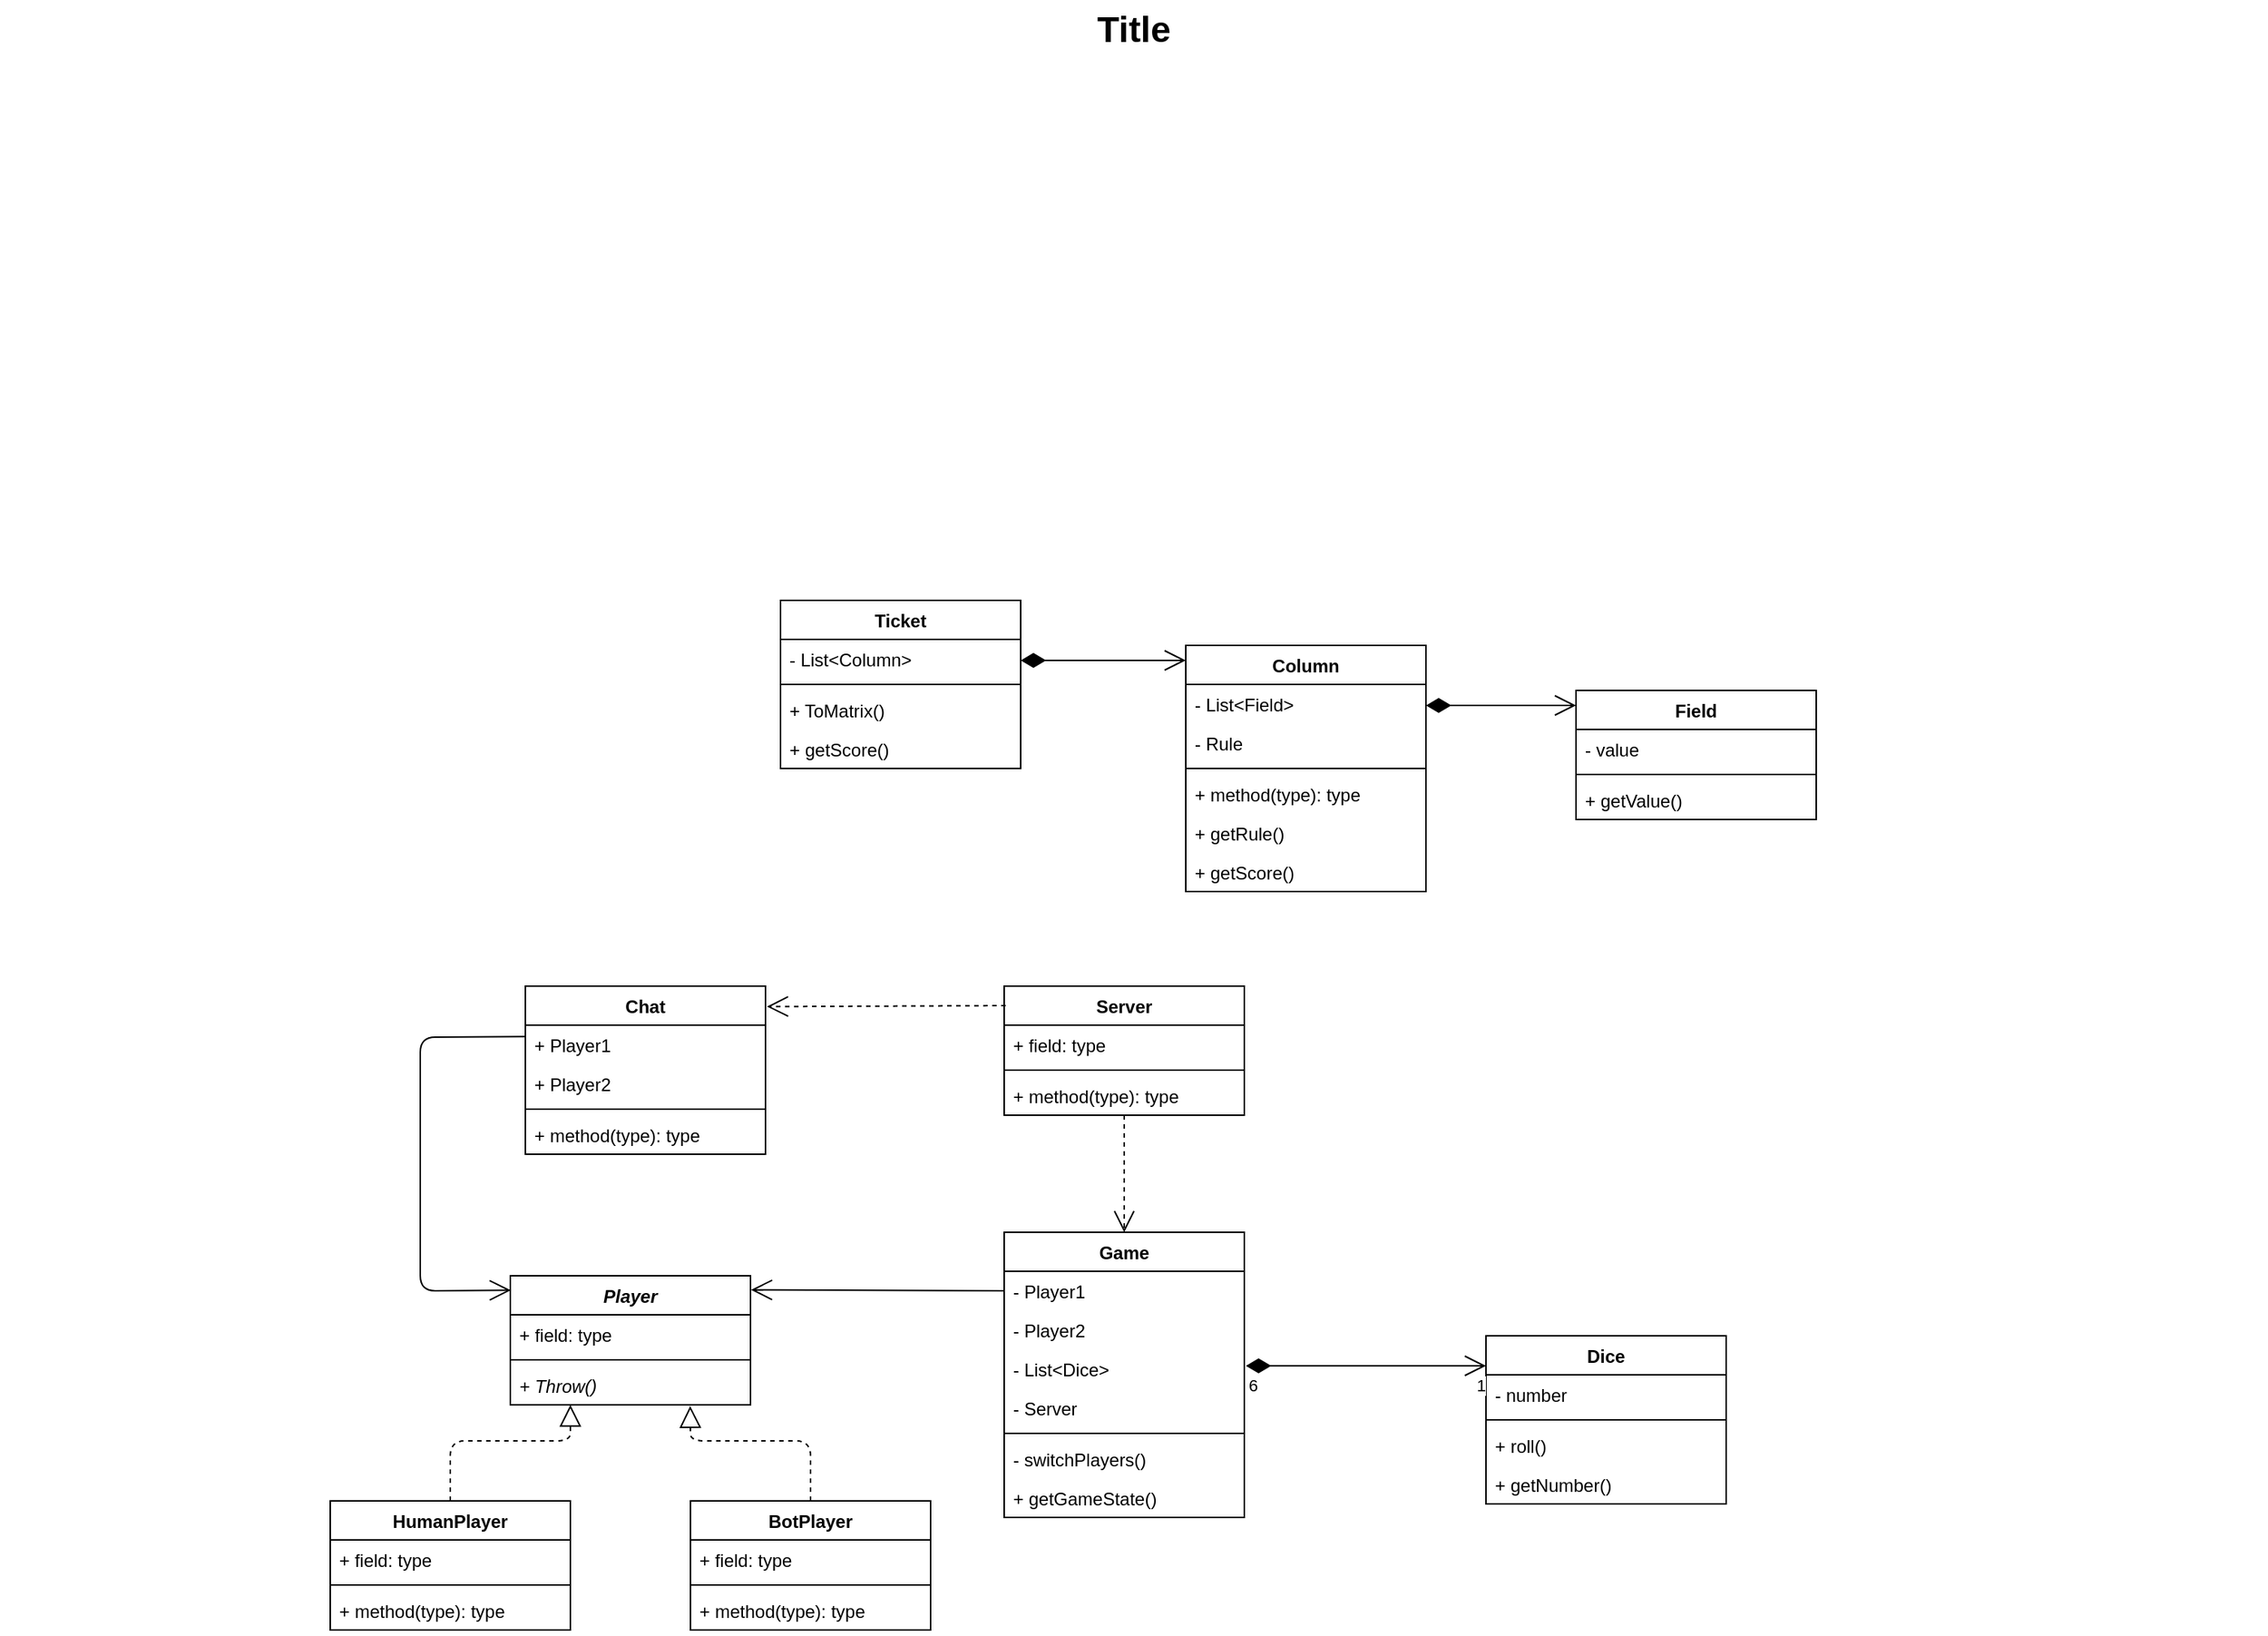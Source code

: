 <mxfile version="13.9.9" type="gitlab">
  <diagram name="Page-1" id="929967ad-93f9-6ef4-fab6-5d389245f69c">
    <mxGraphModel dx="2031" dy="1134" grid="1" gridSize="10" guides="1" tooltips="1" connect="1" arrows="1" fold="1" page="1" pageScale="1.5" pageWidth="1169" pageHeight="826" background="none" math="0" shadow="0">
      <root>
        <mxCell id="0" style=";html=1;" />
        <mxCell id="1" style=";html=1;" parent="0" />
        <mxCell id="1672d66443f91eb5-23" value="Title" style="text;strokeColor=none;fillColor=none;html=1;fontSize=24;fontStyle=1;verticalAlign=middle;align=center;" parent="1" vertex="1">
          <mxGeometry x="120" y="40" width="1510" height="40" as="geometry" />
        </mxCell>
        <mxCell id="H1896AjHUctSjdvz1oI7-7" value="Game" style="swimlane;fontStyle=1;align=center;verticalAlign=top;childLayout=stackLayout;horizontal=1;startSize=26;horizontalStack=0;resizeParent=1;resizeParentMax=0;resizeLast=0;collapsible=1;marginBottom=0;" parent="1" vertex="1">
          <mxGeometry x="789" y="861" width="160" height="190" as="geometry" />
        </mxCell>
        <mxCell id="H1896AjHUctSjdvz1oI7-8" value="- Player1&#xa;" style="text;strokeColor=none;fillColor=none;align=left;verticalAlign=top;spacingLeft=4;spacingRight=4;overflow=hidden;rotatable=0;points=[[0,0.5],[1,0.5]];portConstraint=eastwest;" parent="H1896AjHUctSjdvz1oI7-7" vertex="1">
          <mxGeometry y="26" width="160" height="26" as="geometry" />
        </mxCell>
        <mxCell id="H1896AjHUctSjdvz1oI7-12" value="- Player2" style="text;strokeColor=none;fillColor=none;align=left;verticalAlign=top;spacingLeft=4;spacingRight=4;overflow=hidden;rotatable=0;points=[[0,0.5],[1,0.5]];portConstraint=eastwest;" parent="H1896AjHUctSjdvz1oI7-7" vertex="1">
          <mxGeometry y="52" width="160" height="26" as="geometry" />
        </mxCell>
        <mxCell id="H1896AjHUctSjdvz1oI7-13" value="- List&lt;Dice&gt;&#xa;&#xa;" style="text;strokeColor=none;fillColor=none;align=left;verticalAlign=top;spacingLeft=4;spacingRight=4;overflow=hidden;rotatable=0;points=[[0,0.5],[1,0.5]];portConstraint=eastwest;" parent="H1896AjHUctSjdvz1oI7-7" vertex="1">
          <mxGeometry y="78" width="160" height="26" as="geometry" />
        </mxCell>
        <mxCell id="H1896AjHUctSjdvz1oI7-20" value="- Server&#xa;" style="text;strokeColor=none;fillColor=none;align=left;verticalAlign=top;spacingLeft=4;spacingRight=4;overflow=hidden;rotatable=0;points=[[0,0.5],[1,0.5]];portConstraint=eastwest;" parent="H1896AjHUctSjdvz1oI7-7" vertex="1">
          <mxGeometry y="104" width="160" height="26" as="geometry" />
        </mxCell>
        <mxCell id="H1896AjHUctSjdvz1oI7-9" value="" style="line;strokeWidth=1;fillColor=none;align=left;verticalAlign=middle;spacingTop=-1;spacingLeft=3;spacingRight=3;rotatable=0;labelPosition=right;points=[];portConstraint=eastwest;" parent="H1896AjHUctSjdvz1oI7-7" vertex="1">
          <mxGeometry y="130" width="160" height="8" as="geometry" />
        </mxCell>
        <mxCell id="H1896AjHUctSjdvz1oI7-10" value="- switchPlayers()" style="text;strokeColor=none;fillColor=none;align=left;verticalAlign=top;spacingLeft=4;spacingRight=4;overflow=hidden;rotatable=0;points=[[0,0.5],[1,0.5]];portConstraint=eastwest;" parent="H1896AjHUctSjdvz1oI7-7" vertex="1">
          <mxGeometry y="138" width="160" height="26" as="geometry" />
        </mxCell>
        <mxCell id="3jf83I4nimgOCl_raEro-9" value="+ getGameState()" style="text;strokeColor=none;fillColor=none;align=left;verticalAlign=top;spacingLeft=4;spacingRight=4;overflow=hidden;rotatable=0;points=[[0,0.5],[1,0.5]];portConstraint=eastwest;" vertex="1" parent="H1896AjHUctSjdvz1oI7-7">
          <mxGeometry y="164" width="160" height="26" as="geometry" />
        </mxCell>
        <mxCell id="H1896AjHUctSjdvz1oI7-14" value="Dice" style="swimlane;fontStyle=1;align=center;verticalAlign=top;childLayout=stackLayout;horizontal=1;startSize=26;horizontalStack=0;resizeParent=1;resizeParentMax=0;resizeLast=0;collapsible=1;marginBottom=0;" parent="1" vertex="1">
          <mxGeometry x="1110" y="930" width="160" height="112" as="geometry" />
        </mxCell>
        <mxCell id="H1896AjHUctSjdvz1oI7-15" value="- number" style="text;strokeColor=none;fillColor=none;align=left;verticalAlign=top;spacingLeft=4;spacingRight=4;overflow=hidden;rotatable=0;points=[[0,0.5],[1,0.5]];portConstraint=eastwest;" parent="H1896AjHUctSjdvz1oI7-14" vertex="1">
          <mxGeometry y="26" width="160" height="26" as="geometry" />
        </mxCell>
        <mxCell id="H1896AjHUctSjdvz1oI7-16" value="" style="line;strokeWidth=1;fillColor=none;align=left;verticalAlign=middle;spacingTop=-1;spacingLeft=3;spacingRight=3;rotatable=0;labelPosition=right;points=[];portConstraint=eastwest;" parent="H1896AjHUctSjdvz1oI7-14" vertex="1">
          <mxGeometry y="52" width="160" height="8" as="geometry" />
        </mxCell>
        <mxCell id="H1896AjHUctSjdvz1oI7-17" value="+ roll()" style="text;strokeColor=none;fillColor=none;align=left;verticalAlign=top;spacingLeft=4;spacingRight=4;overflow=hidden;rotatable=0;points=[[0,0.5],[1,0.5]];portConstraint=eastwest;" parent="H1896AjHUctSjdvz1oI7-14" vertex="1">
          <mxGeometry y="60" width="160" height="26" as="geometry" />
        </mxCell>
        <mxCell id="3jf83I4nimgOCl_raEro-14" value="+ getNumber()" style="text;strokeColor=none;fillColor=none;align=left;verticalAlign=top;spacingLeft=4;spacingRight=4;overflow=hidden;rotatable=0;points=[[0,0.5],[1,0.5]];portConstraint=eastwest;" vertex="1" parent="H1896AjHUctSjdvz1oI7-14">
          <mxGeometry y="86" width="160" height="26" as="geometry" />
        </mxCell>
        <mxCell id="H1896AjHUctSjdvz1oI7-35" value="Server" style="swimlane;fontStyle=1;align=center;verticalAlign=top;childLayout=stackLayout;horizontal=1;startSize=26;horizontalStack=0;resizeParent=1;resizeParentMax=0;resizeLast=0;collapsible=1;marginBottom=0;" parent="1" vertex="1">
          <mxGeometry x="789" y="697" width="160" height="86" as="geometry" />
        </mxCell>
        <mxCell id="H1896AjHUctSjdvz1oI7-36" value="+ field: type" style="text;strokeColor=none;fillColor=none;align=left;verticalAlign=top;spacingLeft=4;spacingRight=4;overflow=hidden;rotatable=0;points=[[0,0.5],[1,0.5]];portConstraint=eastwest;" parent="H1896AjHUctSjdvz1oI7-35" vertex="1">
          <mxGeometry y="26" width="160" height="26" as="geometry" />
        </mxCell>
        <mxCell id="H1896AjHUctSjdvz1oI7-37" value="" style="line;strokeWidth=1;fillColor=none;align=left;verticalAlign=middle;spacingTop=-1;spacingLeft=3;spacingRight=3;rotatable=0;labelPosition=right;points=[];portConstraint=eastwest;" parent="H1896AjHUctSjdvz1oI7-35" vertex="1">
          <mxGeometry y="52" width="160" height="8" as="geometry" />
        </mxCell>
        <mxCell id="H1896AjHUctSjdvz1oI7-38" value="+ method(type): type" style="text;strokeColor=none;fillColor=none;align=left;verticalAlign=top;spacingLeft=4;spacingRight=4;overflow=hidden;rotatable=0;points=[[0,0.5],[1,0.5]];portConstraint=eastwest;" parent="H1896AjHUctSjdvz1oI7-35" vertex="1">
          <mxGeometry y="60" width="160" height="26" as="geometry" />
        </mxCell>
        <mxCell id="H1896AjHUctSjdvz1oI7-39" value="Ticket&#xa;" style="swimlane;fontStyle=1;align=center;verticalAlign=top;childLayout=stackLayout;horizontal=1;startSize=26;horizontalStack=0;resizeParent=1;resizeParentMax=0;resizeLast=0;collapsible=1;marginBottom=0;" parent="1" vertex="1">
          <mxGeometry x="640" y="440" width="160" height="112" as="geometry" />
        </mxCell>
        <mxCell id="H1896AjHUctSjdvz1oI7-40" value="- List&lt;Column&gt;" style="text;strokeColor=none;fillColor=none;align=left;verticalAlign=top;spacingLeft=4;spacingRight=4;overflow=hidden;rotatable=0;points=[[0,0.5],[1,0.5]];portConstraint=eastwest;" parent="H1896AjHUctSjdvz1oI7-39" vertex="1">
          <mxGeometry y="26" width="160" height="26" as="geometry" />
        </mxCell>
        <mxCell id="H1896AjHUctSjdvz1oI7-41" value="" style="line;strokeWidth=1;fillColor=none;align=left;verticalAlign=middle;spacingTop=-1;spacingLeft=3;spacingRight=3;rotatable=0;labelPosition=right;points=[];portConstraint=eastwest;" parent="H1896AjHUctSjdvz1oI7-39" vertex="1">
          <mxGeometry y="52" width="160" height="8" as="geometry" />
        </mxCell>
        <mxCell id="H1896AjHUctSjdvz1oI7-42" value="+ ToMatrix()" style="text;strokeColor=none;fillColor=none;align=left;verticalAlign=top;spacingLeft=4;spacingRight=4;overflow=hidden;rotatable=0;points=[[0,0.5],[1,0.5]];portConstraint=eastwest;" parent="H1896AjHUctSjdvz1oI7-39" vertex="1">
          <mxGeometry y="60" width="160" height="26" as="geometry" />
        </mxCell>
        <mxCell id="3jf83I4nimgOCl_raEro-13" value="+ getScore()" style="text;strokeColor=none;fillColor=none;align=left;verticalAlign=top;spacingLeft=4;spacingRight=4;overflow=hidden;rotatable=0;points=[[0,0.5],[1,0.5]];portConstraint=eastwest;" vertex="1" parent="H1896AjHUctSjdvz1oI7-39">
          <mxGeometry y="86" width="160" height="26" as="geometry" />
        </mxCell>
        <mxCell id="H1896AjHUctSjdvz1oI7-47" value="Column&#xa;" style="swimlane;fontStyle=1;align=center;verticalAlign=top;childLayout=stackLayout;horizontal=1;startSize=26;horizontalStack=0;resizeParent=1;resizeParentMax=0;resizeLast=0;collapsible=1;marginBottom=0;" parent="1" vertex="1">
          <mxGeometry x="910" y="470" width="160" height="164" as="geometry" />
        </mxCell>
        <mxCell id="H1896AjHUctSjdvz1oI7-48" value="- List&lt;Field&gt;" style="text;strokeColor=none;fillColor=none;align=left;verticalAlign=top;spacingLeft=4;spacingRight=4;overflow=hidden;rotatable=0;points=[[0,0.5],[1,0.5]];portConstraint=eastwest;" parent="H1896AjHUctSjdvz1oI7-47" vertex="1">
          <mxGeometry y="26" width="160" height="26" as="geometry" />
        </mxCell>
        <mxCell id="3jf83I4nimgOCl_raEro-10" value="- Rule" style="text;strokeColor=none;fillColor=none;align=left;verticalAlign=top;spacingLeft=4;spacingRight=4;overflow=hidden;rotatable=0;points=[[0,0.5],[1,0.5]];portConstraint=eastwest;" vertex="1" parent="H1896AjHUctSjdvz1oI7-47">
          <mxGeometry y="52" width="160" height="26" as="geometry" />
        </mxCell>
        <mxCell id="H1896AjHUctSjdvz1oI7-49" value="" style="line;strokeWidth=1;fillColor=none;align=left;verticalAlign=middle;spacingTop=-1;spacingLeft=3;spacingRight=3;rotatable=0;labelPosition=right;points=[];portConstraint=eastwest;" parent="H1896AjHUctSjdvz1oI7-47" vertex="1">
          <mxGeometry y="78" width="160" height="8" as="geometry" />
        </mxCell>
        <mxCell id="H1896AjHUctSjdvz1oI7-50" value="+ method(type): type" style="text;strokeColor=none;fillColor=none;align=left;verticalAlign=top;spacingLeft=4;spacingRight=4;overflow=hidden;rotatable=0;points=[[0,0.5],[1,0.5]];portConstraint=eastwest;" parent="H1896AjHUctSjdvz1oI7-47" vertex="1">
          <mxGeometry y="86" width="160" height="26" as="geometry" />
        </mxCell>
        <mxCell id="3jf83I4nimgOCl_raEro-11" value="+ getRule()" style="text;strokeColor=none;fillColor=none;align=left;verticalAlign=top;spacingLeft=4;spacingRight=4;overflow=hidden;rotatable=0;points=[[0,0.5],[1,0.5]];portConstraint=eastwest;" vertex="1" parent="H1896AjHUctSjdvz1oI7-47">
          <mxGeometry y="112" width="160" height="26" as="geometry" />
        </mxCell>
        <mxCell id="3jf83I4nimgOCl_raEro-12" value="+ getScore()" style="text;strokeColor=none;fillColor=none;align=left;verticalAlign=top;spacingLeft=4;spacingRight=4;overflow=hidden;rotatable=0;points=[[0,0.5],[1,0.5]];portConstraint=eastwest;" vertex="1" parent="H1896AjHUctSjdvz1oI7-47">
          <mxGeometry y="138" width="160" height="26" as="geometry" />
        </mxCell>
        <mxCell id="H1896AjHUctSjdvz1oI7-51" value="Field" style="swimlane;fontStyle=1;align=center;verticalAlign=top;childLayout=stackLayout;horizontal=1;startSize=26;horizontalStack=0;resizeParent=1;resizeParentMax=0;resizeLast=0;collapsible=1;marginBottom=0;" parent="1" vertex="1">
          <mxGeometry x="1170" y="500" width="160" height="86" as="geometry" />
        </mxCell>
        <mxCell id="H1896AjHUctSjdvz1oI7-52" value="- value" style="text;strokeColor=none;fillColor=none;align=left;verticalAlign=top;spacingLeft=4;spacingRight=4;overflow=hidden;rotatable=0;points=[[0,0.5],[1,0.5]];portConstraint=eastwest;" parent="H1896AjHUctSjdvz1oI7-51" vertex="1">
          <mxGeometry y="26" width="160" height="26" as="geometry" />
        </mxCell>
        <mxCell id="H1896AjHUctSjdvz1oI7-53" value="" style="line;strokeWidth=1;fillColor=none;align=left;verticalAlign=middle;spacingTop=-1;spacingLeft=3;spacingRight=3;rotatable=0;labelPosition=right;points=[];portConstraint=eastwest;" parent="H1896AjHUctSjdvz1oI7-51" vertex="1">
          <mxGeometry y="52" width="160" height="8" as="geometry" />
        </mxCell>
        <mxCell id="H1896AjHUctSjdvz1oI7-54" value="+ getValue()" style="text;strokeColor=none;fillColor=none;align=left;verticalAlign=top;spacingLeft=4;spacingRight=4;overflow=hidden;rotatable=0;points=[[0,0.5],[1,0.5]];portConstraint=eastwest;" parent="H1896AjHUctSjdvz1oI7-51" vertex="1">
          <mxGeometry y="60" width="160" height="26" as="geometry" />
        </mxCell>
        <mxCell id="H1896AjHUctSjdvz1oI7-55" value="Chat" style="swimlane;fontStyle=1;align=center;verticalAlign=top;childLayout=stackLayout;horizontal=1;startSize=26;horizontalStack=0;resizeParent=1;resizeParentMax=0;resizeLast=0;collapsible=1;marginBottom=0;" parent="1" vertex="1">
          <mxGeometry x="470" y="697" width="160" height="112" as="geometry" />
        </mxCell>
        <mxCell id="H1896AjHUctSjdvz1oI7-56" value="+ Player1" style="text;strokeColor=none;fillColor=none;align=left;verticalAlign=top;spacingLeft=4;spacingRight=4;overflow=hidden;rotatable=0;points=[[0,0.5],[1,0.5]];portConstraint=eastwest;" parent="H1896AjHUctSjdvz1oI7-55" vertex="1">
          <mxGeometry y="26" width="160" height="26" as="geometry" />
        </mxCell>
        <mxCell id="3jf83I4nimgOCl_raEro-22" value="+ Player2" style="text;strokeColor=none;fillColor=none;align=left;verticalAlign=top;spacingLeft=4;spacingRight=4;overflow=hidden;rotatable=0;points=[[0,0.5],[1,0.5]];portConstraint=eastwest;" vertex="1" parent="H1896AjHUctSjdvz1oI7-55">
          <mxGeometry y="52" width="160" height="26" as="geometry" />
        </mxCell>
        <mxCell id="H1896AjHUctSjdvz1oI7-57" value="" style="line;strokeWidth=1;fillColor=none;align=left;verticalAlign=middle;spacingTop=-1;spacingLeft=3;spacingRight=3;rotatable=0;labelPosition=right;points=[];portConstraint=eastwest;" parent="H1896AjHUctSjdvz1oI7-55" vertex="1">
          <mxGeometry y="78" width="160" height="8" as="geometry" />
        </mxCell>
        <mxCell id="H1896AjHUctSjdvz1oI7-58" value="+ method(type): type" style="text;strokeColor=none;fillColor=none;align=left;verticalAlign=top;spacingLeft=4;spacingRight=4;overflow=hidden;rotatable=0;points=[[0,0.5],[1,0.5]];portConstraint=eastwest;" parent="H1896AjHUctSjdvz1oI7-55" vertex="1">
          <mxGeometry y="86" width="160" height="26" as="geometry" />
        </mxCell>
        <mxCell id="H1896AjHUctSjdvz1oI7-63" value="HumanPlayer" style="swimlane;fontStyle=1;align=center;verticalAlign=top;childLayout=stackLayout;horizontal=1;startSize=26;horizontalStack=0;resizeParent=1;resizeParentMax=0;resizeLast=0;collapsible=1;marginBottom=0;" parent="1" vertex="1">
          <mxGeometry x="340" y="1040" width="160" height="86" as="geometry" />
        </mxCell>
        <mxCell id="H1896AjHUctSjdvz1oI7-64" value="+ field: type" style="text;strokeColor=none;fillColor=none;align=left;verticalAlign=top;spacingLeft=4;spacingRight=4;overflow=hidden;rotatable=0;points=[[0,0.5],[1,0.5]];portConstraint=eastwest;" parent="H1896AjHUctSjdvz1oI7-63" vertex="1">
          <mxGeometry y="26" width="160" height="26" as="geometry" />
        </mxCell>
        <mxCell id="H1896AjHUctSjdvz1oI7-65" value="" style="line;strokeWidth=1;fillColor=none;align=left;verticalAlign=middle;spacingTop=-1;spacingLeft=3;spacingRight=3;rotatable=0;labelPosition=right;points=[];portConstraint=eastwest;" parent="H1896AjHUctSjdvz1oI7-63" vertex="1">
          <mxGeometry y="52" width="160" height="8" as="geometry" />
        </mxCell>
        <mxCell id="H1896AjHUctSjdvz1oI7-66" value="+ method(type): type" style="text;strokeColor=none;fillColor=none;align=left;verticalAlign=top;spacingLeft=4;spacingRight=4;overflow=hidden;rotatable=0;points=[[0,0.5],[1,0.5]];portConstraint=eastwest;" parent="H1896AjHUctSjdvz1oI7-63" vertex="1">
          <mxGeometry y="60" width="160" height="26" as="geometry" />
        </mxCell>
        <mxCell id="H1896AjHUctSjdvz1oI7-71" value="BotPlayer" style="swimlane;fontStyle=1;align=center;verticalAlign=top;childLayout=stackLayout;horizontal=1;startSize=26;horizontalStack=0;resizeParent=1;resizeParentMax=0;resizeLast=0;collapsible=1;marginBottom=0;" parent="1" vertex="1">
          <mxGeometry x="580" y="1040" width="160" height="86" as="geometry" />
        </mxCell>
        <mxCell id="H1896AjHUctSjdvz1oI7-72" value="+ field: type" style="text;strokeColor=none;fillColor=none;align=left;verticalAlign=top;spacingLeft=4;spacingRight=4;overflow=hidden;rotatable=0;points=[[0,0.5],[1,0.5]];portConstraint=eastwest;" parent="H1896AjHUctSjdvz1oI7-71" vertex="1">
          <mxGeometry y="26" width="160" height="26" as="geometry" />
        </mxCell>
        <mxCell id="H1896AjHUctSjdvz1oI7-73" value="" style="line;strokeWidth=1;fillColor=none;align=left;verticalAlign=middle;spacingTop=-1;spacingLeft=3;spacingRight=3;rotatable=0;labelPosition=right;points=[];portConstraint=eastwest;" parent="H1896AjHUctSjdvz1oI7-71" vertex="1">
          <mxGeometry y="52" width="160" height="8" as="geometry" />
        </mxCell>
        <mxCell id="H1896AjHUctSjdvz1oI7-74" value="+ method(type): type" style="text;strokeColor=none;fillColor=none;align=left;verticalAlign=top;spacingLeft=4;spacingRight=4;overflow=hidden;rotatable=0;points=[[0,0.5],[1,0.5]];portConstraint=eastwest;" parent="H1896AjHUctSjdvz1oI7-71" vertex="1">
          <mxGeometry y="60" width="160" height="26" as="geometry" />
        </mxCell>
        <mxCell id="3jf83I4nimgOCl_raEro-2" value="Player" style="swimlane;fontStyle=3;align=center;verticalAlign=top;childLayout=stackLayout;horizontal=1;startSize=26;horizontalStack=0;resizeParent=1;resizeParentMax=0;resizeLast=0;collapsible=1;marginBottom=0;" vertex="1" parent="1">
          <mxGeometry x="460" y="890" width="160" height="86" as="geometry" />
        </mxCell>
        <mxCell id="3jf83I4nimgOCl_raEro-3" value="+ field: type" style="text;strokeColor=none;fillColor=none;align=left;verticalAlign=top;spacingLeft=4;spacingRight=4;overflow=hidden;rotatable=0;points=[[0,0.5],[1,0.5]];portConstraint=eastwest;" vertex="1" parent="3jf83I4nimgOCl_raEro-2">
          <mxGeometry y="26" width="160" height="26" as="geometry" />
        </mxCell>
        <mxCell id="3jf83I4nimgOCl_raEro-4" value="" style="line;strokeWidth=1;fillColor=none;align=left;verticalAlign=middle;spacingTop=-1;spacingLeft=3;spacingRight=3;rotatable=0;labelPosition=right;points=[];portConstraint=eastwest;" vertex="1" parent="3jf83I4nimgOCl_raEro-2">
          <mxGeometry y="52" width="160" height="8" as="geometry" />
        </mxCell>
        <mxCell id="3jf83I4nimgOCl_raEro-5" value="+ Throw()" style="text;strokeColor=none;fillColor=none;align=left;verticalAlign=top;spacingLeft=4;spacingRight=4;overflow=hidden;rotatable=0;points=[[0,0.5],[1,0.5]];portConstraint=eastwest;fontStyle=2" vertex="1" parent="3jf83I4nimgOCl_raEro-2">
          <mxGeometry y="60" width="160" height="26" as="geometry" />
        </mxCell>
        <mxCell id="3jf83I4nimgOCl_raEro-7" value="" style="endArrow=block;dashed=1;endFill=0;endSize=12;html=1;entryX=0.25;entryY=1.001;entryDx=0;entryDy=0;entryPerimeter=0;" edge="1" parent="1" target="3jf83I4nimgOCl_raEro-5">
          <mxGeometry width="160" relative="1" as="geometry">
            <mxPoint x="420" y="1040" as="sourcePoint" />
            <mxPoint x="540" y="1000" as="targetPoint" />
            <Array as="points">
              <mxPoint x="420" y="1000" />
              <mxPoint x="500" y="1000" />
            </Array>
          </mxGeometry>
        </mxCell>
        <mxCell id="3jf83I4nimgOCl_raEro-8" value="" style="endArrow=block;dashed=1;endFill=0;endSize=12;html=1;entryX=0.749;entryY=1.031;entryDx=0;entryDy=0;entryPerimeter=0;" edge="1" parent="1" target="3jf83I4nimgOCl_raEro-5">
          <mxGeometry width="160" relative="1" as="geometry">
            <mxPoint x="660" y="1040" as="sourcePoint" />
            <mxPoint x="570" y="1000" as="targetPoint" />
            <Array as="points">
              <mxPoint x="660" y="1000" />
              <mxPoint x="580" y="1000" />
            </Array>
          </mxGeometry>
        </mxCell>
        <mxCell id="3jf83I4nimgOCl_raEro-17" value="" style="endArrow=open;html=1;endSize=12;startArrow=diamondThin;startSize=14;startFill=1;edgeStyle=orthogonalEdgeStyle;strokeColor=#000000;" edge="1" parent="1">
          <mxGeometry relative="1" as="geometry">
            <mxPoint x="950" y="950" as="sourcePoint" />
            <mxPoint x="1110" y="950" as="targetPoint" />
          </mxGeometry>
        </mxCell>
        <mxCell id="3jf83I4nimgOCl_raEro-18" value="6" style="edgeLabel;resizable=0;html=1;align=left;verticalAlign=top;" connectable="0" vertex="1" parent="3jf83I4nimgOCl_raEro-17">
          <mxGeometry x="-1" relative="1" as="geometry" />
        </mxCell>
        <mxCell id="3jf83I4nimgOCl_raEro-19" value="1" style="edgeLabel;resizable=0;html=1;align=right;verticalAlign=top;" connectable="0" vertex="1" parent="3jf83I4nimgOCl_raEro-17">
          <mxGeometry x="1" relative="1" as="geometry" />
        </mxCell>
        <mxCell id="3jf83I4nimgOCl_raEro-20" value="" style="endArrow=open;endFill=1;endSize=12;html=1;strokeColor=#000000;exitX=0;exitY=0.5;exitDx=0;exitDy=0;entryX=1.002;entryY=0.109;entryDx=0;entryDy=0;entryPerimeter=0;" edge="1" parent="1" source="H1896AjHUctSjdvz1oI7-8" target="3jf83I4nimgOCl_raEro-2">
          <mxGeometry width="160" relative="1" as="geometry">
            <mxPoint x="650" y="900" as="sourcePoint" />
            <mxPoint x="630" y="900" as="targetPoint" />
          </mxGeometry>
        </mxCell>
        <mxCell id="3jf83I4nimgOCl_raEro-21" value="" style="endArrow=open;endSize=12;dashed=1;html=1;strokeColor=#000000;entryX=0.5;entryY=0;entryDx=0;entryDy=0;exitX=0.5;exitY=1;exitDx=0;exitDy=0;" edge="1" parent="1" source="H1896AjHUctSjdvz1oI7-35" target="H1896AjHUctSjdvz1oI7-7">
          <mxGeometry width="160" relative="1" as="geometry">
            <mxPoint x="869" y="760" as="sourcePoint" />
            <mxPoint x="870" y="760" as="targetPoint" />
            <Array as="points" />
          </mxGeometry>
        </mxCell>
        <mxCell id="3jf83I4nimgOCl_raEro-23" value="" style="endArrow=open;endFill=1;endSize=12;html=1;strokeColor=#000000;exitX=0;exitY=0.5;exitDx=0;exitDy=0;entryX=0.002;entryY=0.112;entryDx=0;entryDy=0;entryPerimeter=0;" edge="1" parent="1" target="3jf83I4nimgOCl_raEro-2">
          <mxGeometry width="160" relative="1" as="geometry">
            <mxPoint x="470.0" y="730.63" as="sourcePoint" />
            <mxPoint x="450" y="900" as="targetPoint" />
            <Array as="points">
              <mxPoint x="400" y="731" />
              <mxPoint x="400" y="900" />
            </Array>
          </mxGeometry>
        </mxCell>
        <mxCell id="3jf83I4nimgOCl_raEro-24" value="" style="endArrow=open;endSize=12;dashed=1;html=1;strokeColor=#000000;entryX=1.006;entryY=0.122;entryDx=0;entryDy=0;entryPerimeter=0;" edge="1" parent="1" target="H1896AjHUctSjdvz1oI7-55">
          <mxGeometry width="160" relative="1" as="geometry">
            <mxPoint x="790" y="710" as="sourcePoint" />
            <mxPoint x="640" y="710" as="targetPoint" />
          </mxGeometry>
        </mxCell>
        <mxCell id="3jf83I4nimgOCl_raEro-25" value="" style="endArrow=open;html=1;endSize=12;startArrow=diamondThin;startSize=14;startFill=1;edgeStyle=orthogonalEdgeStyle;strokeColor=#000000;" edge="1" parent="1">
          <mxGeometry relative="1" as="geometry">
            <mxPoint x="800" y="480" as="sourcePoint" />
            <mxPoint x="910" y="480" as="targetPoint" />
          </mxGeometry>
        </mxCell>
        <mxCell id="3jf83I4nimgOCl_raEro-29" value="" style="endArrow=open;html=1;endSize=12;startArrow=diamondThin;startSize=14;startFill=1;edgeStyle=orthogonalEdgeStyle;strokeColor=#000000;" edge="1" parent="1">
          <mxGeometry relative="1" as="geometry">
            <mxPoint x="1070" y="510" as="sourcePoint" />
            <mxPoint x="1170" y="510" as="targetPoint" />
          </mxGeometry>
        </mxCell>
      </root>
    </mxGraphModel>
  </diagram>
</mxfile>
